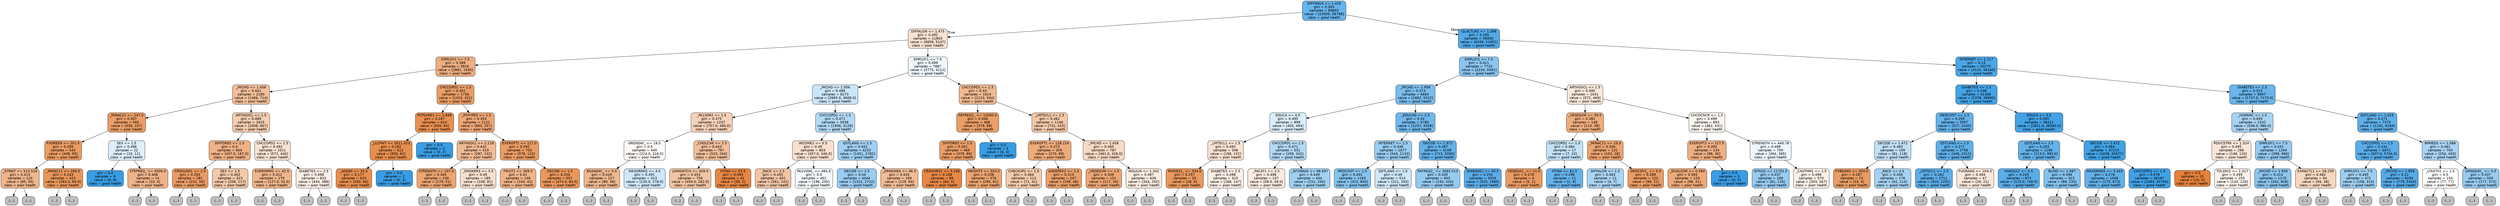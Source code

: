 digraph Tree {
node [shape=box, style="filled, rounded", color="black", fontname="helvetica"] ;
edge [fontname="helvetica"] ;
0 [label="DIFFWALK <= 1.428\ngini = 0.303\nsamples = 69803\nvalue = [13005, 56798]\nclass = good health", fillcolor="#66b3eb"] ;
1 [label="DIFFALON <= 1.475\ngini = 0.492\nsamples = 11803\nvalue = [6656, 5147]\nclass = poor health", fillcolor="#f9e2d2"] ;
0 -> 1 [labeldistance=2.5, labelangle=45, headlabel="True"] ;
2 [label="EMPLOY1 <= 7.5\ngini = 0.389\nsamples = 3916\nvalue = [2881, 1035]\nclass = poor health", fillcolor="#eeae80"] ;
1 -> 2 ;
3 [label="_MICHD <= 1.456\ngini = 0.441\nsamples = 2180\nvalue = [1466, 714]\nclass = poor health", fillcolor="#f2be99"] ;
2 -> 3 ;
4 [label="_MINAC21 <= 247.0\ngini = 0.307\nsamples = 565\nvalue = [458, 107]\nclass = poor health", fillcolor="#eb9e67"] ;
3 -> 4 ;
5 [label="FVGREEN <= 201.5\ngini = 0.289\nsamples = 543\nvalue = [448, 95]\nclass = poor health", fillcolor="#eb9c63"] ;
4 -> 5 ;
6 [label="_STRWT <= 513.516\ngini = 0.413\nsamples = 120\nvalue = [85, 35]\nclass = poor health", fillcolor="#f0b58b"] ;
5 -> 6 ;
7 [label="(...)", fillcolor="#C0C0C0"] ;
6 -> 7 ;
50 [label="(...)", fillcolor="#C0C0C0"] ;
6 -> 50 ;
51 [label="_MINAC11 <= 260.0\ngini = 0.243\nsamples = 423\nvalue = [363.0, 60.0]\nclass = poor health", fillcolor="#e9965a"] ;
5 -> 51 ;
52 [label="(...)", fillcolor="#C0C0C0"] ;
51 -> 52 ;
157 [label="(...)", fillcolor="#C0C0C0"] ;
51 -> 157 ;
162 [label="SEX <= 1.5\ngini = 0.496\nsamples = 22\nvalue = [10, 12]\nclass = good health", fillcolor="#deeffb"] ;
4 -> 162 ;
163 [label="gini = 0.0\nsamples = 8\nvalue = [0, 8]\nclass = good health", fillcolor="#399de5"] ;
162 -> 163 ;
164 [label="STRFREQ_ <= 4500.0\ngini = 0.408\nsamples = 14\nvalue = [10, 4]\nclass = poor health", fillcolor="#efb388"] ;
162 -> 164 ;
165 [label="(...)", fillcolor="#C0C0C0"] ;
164 -> 165 ;
168 [label="(...)", fillcolor="#C0C0C0"] ;
164 -> 168 ;
169 [label="ARTHSOCL <= 1.5\ngini = 0.469\nsamples = 1615\nvalue = [1008, 607]\nclass = poor health", fillcolor="#f5cdb0"] ;
3 -> 169 ;
170 [label="DIFFDRES <= 1.5\ngini = 0.4\nsamples = 604\nvalue = [437.0, 167.0]\nclass = poor health", fillcolor="#efb185"] ;
169 -> 170 ;
171 [label="CRGVLNG1 <= 2.5\ngini = 0.293\nsamples = 281\nvalue = [231, 50]\nclass = poor health", fillcolor="#eb9c64"] ;
170 -> 171 ;
172 [label="(...)", fillcolor="#C0C0C0"] ;
171 -> 172 ;
175 [label="(...)", fillcolor="#C0C0C0"] ;
171 -> 175 ;
240 [label="SEX <= 1.5\ngini = 0.462\nsamples = 323\nvalue = [206, 117]\nclass = poor health", fillcolor="#f4c9a9"] ;
170 -> 240 ;
241 [label="(...)", fillcolor="#C0C0C0"] ;
240 -> 241 ;
252 [label="(...)", fillcolor="#C0C0C0"] ;
240 -> 252 ;
353 [label="CHCCOPD1 <= 1.5\ngini = 0.492\nsamples = 1011\nvalue = [571, 440]\nclass = poor health", fillcolor="#f9e2d2"] ;
169 -> 353 ;
354 [label="EXERHMM2 <= 42.5\ngini = 0.412\nsamples = 179\nvalue = [127.0, 52.0]\nclass = poor health", fillcolor="#f0b58a"] ;
353 -> 354 ;
355 [label="(...)", fillcolor="#C0C0C0"] ;
354 -> 355 ;
360 [label="(...)", fillcolor="#C0C0C0"] ;
354 -> 360 ;
413 [label="DIABETE3 <= 2.5\ngini = 0.498\nsamples = 832\nvalue = [444, 388]\nclass = poor health", fillcolor="#fcefe6"] ;
353 -> 413 ;
414 [label="(...)", fillcolor="#C0C0C0"] ;
413 -> 414 ;
493 [label="(...)", fillcolor="#C0C0C0"] ;
413 -> 493 ;
706 [label="CHCCOPD1 <= 1.5\ngini = 0.301\nsamples = 1736\nvalue = [1415, 321]\nclass = poor health", fillcolor="#eb9e66"] ;
2 -> 706 ;
707 [label="PCPSARE1 <= 1.849\ngini = 0.187\nsamples = 614\nvalue = [550, 64]\nclass = poor health", fillcolor="#e89050"] ;
706 -> 707 ;
708 [label="_LLCPWT <= 5011.423\ngini = 0.182\nsamples = 612\nvalue = [550, 62]\nclass = poor health", fillcolor="#e88f4f"] ;
707 -> 708 ;
709 [label="_AGE80 <= 33.5\ngini = 0.177\nsamples = 610\nvalue = [550, 60]\nclass = poor health", fillcolor="#e88f4f"] ;
708 -> 709 ;
710 [label="(...)", fillcolor="#C0C0C0"] ;
709 -> 710 ;
715 [label="(...)", fillcolor="#C0C0C0"] ;
709 -> 715 ;
814 [label="gini = 0.0\nsamples = 2\nvalue = [0, 2]\nclass = good health", fillcolor="#399de5"] ;
708 -> 814 ;
815 [label="gini = 0.0\nsamples = 2\nvalue = [0, 2]\nclass = good health", fillcolor="#399de5"] ;
707 -> 815 ;
816 [label="_RFHYPE5 <= 1.5\ngini = 0.353\nsamples = 1122\nvalue = [865, 257]\nclass = poor health", fillcolor="#eda674"] ;
706 -> 816 ;
817 [label="ARTHSOCL <= 2.218\ngini = 0.432\nsamples = 419\nvalue = [287, 132]\nclass = poor health", fillcolor="#f1bb94"] ;
816 -> 817 ;
818 [label="STRENGTH <= 207.0\ngini = 0.345\nsamples = 230\nvalue = [179, 51]\nclass = poor health", fillcolor="#eca571"] ;
817 -> 818 ;
819 [label="(...)", fillcolor="#C0C0C0"] ;
818 -> 819 ;
834 [label="(...)", fillcolor="#C0C0C0"] ;
818 -> 834 ;
881 [label="_SMOKER3 <= 3.5\ngini = 0.49\nsamples = 189\nvalue = [108, 81]\nclass = poor health", fillcolor="#f8e0ce"] ;
817 -> 881 ;
882 [label="(...)", fillcolor="#C0C0C0"] ;
881 -> 882 ;
915 [label="(...)", fillcolor="#C0C0C0"] ;
881 -> 915 ;
948 [label="EXEROFT1 <= 117.0\ngini = 0.292\nsamples = 703\nvalue = [578, 125]\nclass = poor health", fillcolor="#eb9c64"] ;
816 -> 948 ;
949 [label="FRUIT1 <= 309.0\ngini = 0.41\nsamples = 146\nvalue = [104, 42]\nclass = poor health", fillcolor="#f0b489"] ;
948 -> 949 ;
950 [label="(...)", fillcolor="#C0C0C0"] ;
949 -> 950 ;
999 [label="(...)", fillcolor="#C0C0C0"] ;
949 -> 999 ;
1008 [label="DECIDE <= 1.5\ngini = 0.254\nsamples = 557\nvalue = [474.0, 83.0]\nclass = poor health", fillcolor="#ea975c"] ;
948 -> 1008 ;
1009 [label="(...)", fillcolor="#C0C0C0"] ;
1008 -> 1009 ;
1072 [label="(...)", fillcolor="#C0C0C0"] ;
1008 -> 1072 ;
1151 [label="EMPLOY1 <= 7.5\ngini = 0.499\nsamples = 7887\nvalue = [3775, 4112]\nclass = good health", fillcolor="#eff7fd"] ;
1 -> 1151 ;
1152 [label="_MICHD <= 1.956\ngini = 0.489\nsamples = 6273\nvalue = [2665.0, 3608.0]\nclass = good health", fillcolor="#cbe5f8"] ;
1151 -> 1152 ;
1153 [label="_PA150R2 <= 1.5\ngini = 0.475\nsamples = 1237\nvalue = [757.0, 480.0]\nclass = poor health", fillcolor="#f5d1b7"] ;
1152 -> 1153 ;
1154 [label="GRENDAY_ <= 18.5\ngini = 0.5\nsamples = 440\nvalue = [224.0, 216.0]\nclass = poor health", fillcolor="#fefaf8"] ;
1153 -> 1154 ;
1155 [label="BEANDAY_ <= 5.0\ngini = 0.419\nsamples = 127\nvalue = [89, 38]\nclass = poor health", fillcolor="#f0b78e"] ;
1154 -> 1155 ;
1156 [label="(...)", fillcolor="#C0C0C0"] ;
1155 -> 1156 ;
1169 [label="(...)", fillcolor="#C0C0C0"] ;
1155 -> 1169 ;
1188 [label="MAXDRNKS <= 4.5\ngini = 0.491\nsamples = 313\nvalue = [135.0, 178.0]\nclass = good health", fillcolor="#cfe7f9"] ;
1154 -> 1188 ;
1189 [label="(...)", fillcolor="#C0C0C0"] ;
1188 -> 1189 ;
1222 [label="(...)", fillcolor="#C0C0C0"] ;
1188 -> 1222 ;
1289 [label="_CHOLCHK <= 2.5\ngini = 0.443\nsamples = 797\nvalue = [533, 264]\nclass = poor health", fillcolor="#f2bf9b"] ;
1153 -> 1289 ;
1290 [label="LONGWTCH <= 409.0\ngini = 0.453\nsamples = 756\nvalue = [494.0, 262.0]\nclass = poor health", fillcolor="#f3c4a2"] ;
1289 -> 1290 ;
1291 [label="(...)", fillcolor="#C0C0C0"] ;
1290 -> 1291 ;
1300 [label="(...)", fillcolor="#C0C0C0"] ;
1290 -> 1300 ;
1549 [label="HTIN4 <= 53.5\ngini = 0.093\nsamples = 41\nvalue = [39, 2]\nclass = poor health", fillcolor="#e68743"] ;
1289 -> 1549 ;
1550 [label="(...)", fillcolor="#C0C0C0"] ;
1549 -> 1550 ;
1551 [label="(...)", fillcolor="#C0C0C0"] ;
1549 -> 1551 ;
1554 [label="CHCCOPD1 <= 1.5\ngini = 0.471\nsamples = 5036\nvalue = [1908, 3128]\nclass = good health", fillcolor="#b2d9f5"] ;
1152 -> 1554 ;
1555 [label="INCOME2 <= 5.5\ngini = 0.49\nsamples = 803\nvalue = [457.0, 346.0]\nclass = poor health", fillcolor="#f9e0cf"] ;
1554 -> 1555 ;
1556 [label="_RACE <= 2.5\ngini = 0.455\nsamples = 402\nvalue = [261, 141]\nclass = poor health", fillcolor="#f3c5a4"] ;
1555 -> 1556 ;
1557 [label="(...)", fillcolor="#C0C0C0"] ;
1556 -> 1557 ;
1680 [label="(...)", fillcolor="#C0C0C0"] ;
1556 -> 1680 ;
1691 [label="PA1VIGM_ <= 465.0\ngini = 0.5\nsamples = 401\nvalue = [196, 205]\nclass = good health", fillcolor="#f6fbfe"] ;
1555 -> 1691 ;
1692 [label="(...)", fillcolor="#C0C0C0"] ;
1691 -> 1692 ;
1837 [label="(...)", fillcolor="#C0C0C0"] ;
1691 -> 1837 ;
1840 [label="QSTLANG <= 1.5\ngini = 0.451\nsamples = 4233\nvalue = [1451, 2782]\nclass = good health", fillcolor="#a0d0f3"] ;
1554 -> 1840 ;
1841 [label="DECIDE <= 1.5\ngini = 0.44\nsamples = 4044\nvalue = [1322, 2722]\nclass = good health", fillcolor="#99cdf2"] ;
1840 -> 1841 ;
1842 [label="(...)", fillcolor="#C0C0C0"] ;
1841 -> 1842 ;
2033 [label="(...)", fillcolor="#C0C0C0"] ;
1841 -> 2033 ;
3086 [label="_DRNKWEK <= 96.5\ngini = 0.433\nsamples = 189\nvalue = [129, 60]\nclass = poor health", fillcolor="#f1bc95"] ;
1840 -> 3086 ;
3087 [label="(...)", fillcolor="#C0C0C0"] ;
3086 -> 3087 ;
3132 [label="(...)", fillcolor="#C0C0C0"] ;
3086 -> 3132 ;
3143 [label="CHCCOPD1 <= 1.5\ngini = 0.43\nsamples = 1614\nvalue = [1110, 504]\nclass = poor health", fillcolor="#f1ba93"] ;
1151 -> 3143 ;
3144 [label="PAFREQ2_ <= 10500.0\ngini = 0.308\nsamples = 468\nvalue = [379, 89]\nclass = poor health", fillcolor="#eb9f67"] ;
3143 -> 3144 ;
3145 [label="DIFFDRES <= 1.5\ngini = 0.301\nsamples = 465\nvalue = [379, 86]\nclass = poor health", fillcolor="#eb9e66"] ;
3144 -> 3145 ;
3146 [label="CRGVHRS1 <= 3.106\ngini = 0.106\nsamples = 89\nvalue = [84, 5]\nclass = poor health", fillcolor="#e78845"] ;
3145 -> 3146 ;
3147 [label="(...)", fillcolor="#C0C0C0"] ;
3146 -> 3147 ;
3158 [label="(...)", fillcolor="#C0C0C0"] ;
3146 -> 3158 ;
3159 [label="HEIGHT3 <= 503.5\ngini = 0.338\nsamples = 376\nvalue = [295, 81]\nclass = poor health", fillcolor="#eca46f"] ;
3145 -> 3159 ;
3160 [label="(...)", fillcolor="#C0C0C0"] ;
3159 -> 3160 ;
3197 [label="(...)", fillcolor="#C0C0C0"] ;
3159 -> 3197 ;
3268 [label="gini = 0.0\nsamples = 3\nvalue = [0, 3]\nclass = good health", fillcolor="#399de5"] ;
3144 -> 3268 ;
3269 [label="_LMTSCL1 <= 1.5\ngini = 0.462\nsamples = 1146\nvalue = [731, 415]\nclass = poor health", fillcolor="#f4c9a9"] ;
3143 -> 3269 ;
3270 [label="EXEROFT1 <= 128.224\ngini = 0.373\nsamples = 359\nvalue = [270, 89]\nclass = poor health", fillcolor="#eeab7a"] ;
3269 -> 3270 ;
3271 [label="CHECKUP1 <= 1.5\ngini = 0.464\nsamples = 112\nvalue = [71, 41]\nclass = poor health", fillcolor="#f4caab"] ;
3270 -> 3271 ;
3272 [label="(...)", fillcolor="#C0C0C0"] ;
3271 -> 3272 ;
3297 [label="(...)", fillcolor="#C0C0C0"] ;
3271 -> 3297 ;
3306 [label="ADDEPEV2 <= 1.5\ngini = 0.313\nsamples = 247\nvalue = [199, 48]\nclass = poor health", fillcolor="#eb9f69"] ;
3270 -> 3306 ;
3307 [label="(...)", fillcolor="#C0C0C0"] ;
3306 -> 3307 ;
3340 [label="(...)", fillcolor="#C0C0C0"] ;
3306 -> 3340 ;
3379 [label="_MICHD <= 1.456\ngini = 0.485\nsamples = 787\nvalue = [461.0, 326.0]\nclass = poor health", fillcolor="#f7dac5"] ;
3269 -> 3379 ;
3380 [label="_VEGESUM <= 1.5\ngini = 0.349\nsamples = 151\nvalue = [117, 34]\nclass = poor health", fillcolor="#eda673"] ;
3379 -> 3380 ;
3381 [label="(...)", fillcolor="#C0C0C0"] ;
3380 -> 3381 ;
3382 [label="(...)", fillcolor="#C0C0C0"] ;
3380 -> 3382 ;
3433 [label="INSULIN <= 1.342\ngini = 0.497\nsamples = 636\nvalue = [344, 292]\nclass = poor health", fillcolor="#fbece1"] ;
3379 -> 3433 ;
3434 [label="(...)", fillcolor="#C0C0C0"] ;
3433 -> 3434 ;
3447 [label="(...)", fillcolor="#C0C0C0"] ;
3433 -> 3447 ;
3652 [label="QLACTLM2 <= 1.398\ngini = 0.195\nsamples = 58000\nvalue = [6349, 51651]\nclass = good health", fillcolor="#51a9e8"] ;
0 -> 3652 [labeldistance=2.5, labelangle=-45, headlabel="False"] ;
3653 [label="EMPLOY1 <= 7.5\ngini = 0.411\nsamples = 7725\nvalue = [2234, 5491]\nclass = good health", fillcolor="#8ac5f0"] ;
3652 -> 3653 ;
3654 [label="_MICHD <= 1.956\ngini = 0.374\nsamples = 6684\nvalue = [1662, 5022]\nclass = good health", fillcolor="#7bbdee"] ;
3653 -> 3654 ;
3655 [label="EDUCA <= 4.5\ngini = 0.495\nsamples = 899\nvalue = [405, 494]\nclass = good health", fillcolor="#dbedfa"] ;
3654 -> 3655 ;
3656 [label="_LMTSCL1 <= 1.5\ngini = 0.492\nsamples = 348\nvalue = [196, 152]\nclass = poor health", fillcolor="#f9e3d3"] ;
3655 -> 3656 ;
3657 [label="PAMIN21_ <= 534.0\ngini = 0.257\nsamples = 33\nvalue = [28, 5]\nclass = poor health", fillcolor="#ea985c"] ;
3656 -> 3657 ;
3658 [label="(...)", fillcolor="#C0C0C0"] ;
3657 -> 3658 ;
3663 [label="(...)", fillcolor="#C0C0C0"] ;
3657 -> 3663 ;
3666 [label="DIABETE3 <= 2.5\ngini = 0.498\nsamples = 315\nvalue = [168, 147]\nclass = poor health", fillcolor="#fcefe6"] ;
3656 -> 3666 ;
3667 [label="(...)", fillcolor="#C0C0C0"] ;
3666 -> 3667 ;
3690 [label="(...)", fillcolor="#C0C0C0"] ;
3666 -> 3690 ;
3777 [label="CHCCOPD1 <= 1.5\ngini = 0.471\nsamples = 551\nvalue = [209, 342]\nclass = good health", fillcolor="#b2d9f5"] ;
3655 -> 3777 ;
3778 [label="_PACAT1 <= 2.5\ngini = 0.496\nsamples = 107\nvalue = [58.0, 49.0]\nclass = poor health", fillcolor="#fbebe0"] ;
3777 -> 3778 ;
3779 [label="(...)", fillcolor="#C0C0C0"] ;
3778 -> 3779 ;
3792 [label="(...)", fillcolor="#C0C0C0"] ;
3778 -> 3792 ;
3817 [label="_WT2RAKE <= 98.697\ngini = 0.449\nsamples = 444\nvalue = [151, 293]\nclass = good health", fillcolor="#9fd0f2"] ;
3777 -> 3817 ;
3818 [label="(...)", fillcolor="#C0C0C0"] ;
3817 -> 3818 ;
3907 [label="(...)", fillcolor="#C0C0C0"] ;
3817 -> 3907 ;
3948 [label="_EDUCAG <= 2.5\ngini = 0.34\nsamples = 5785\nvalue = [1257, 4528]\nclass = good health", fillcolor="#70b8ec"] ;
3654 -> 3948 ;
3949 [label="INTERNET <= 1.5\ngini = 0.438\nsamples = 1677\nvalue = [544, 1133]\nclass = good health", fillcolor="#98ccf1"] ;
3948 -> 3949 ;
3950 [label="MEDCOST <= 1.5\ngini = 0.401\nsamples = 1163\nvalue = [323, 840]\nclass = good health", fillcolor="#85c3ef"] ;
3949 -> 3950 ;
3951 [label="(...)", fillcolor="#C0C0C0"] ;
3950 -> 3951 ;
4028 [label="(...)", fillcolor="#C0C0C0"] ;
3950 -> 4028 ;
4305 [label="QSTLANG <= 1.5\ngini = 0.49\nsamples = 514\nvalue = [221, 293]\nclass = good health", fillcolor="#cee7f9"] ;
3949 -> 4305 ;
4306 [label="(...)", fillcolor="#C0C0C0"] ;
4305 -> 4306 ;
4467 [label="(...)", fillcolor="#C0C0C0"] ;
4305 -> 4467 ;
4484 [label="DECIDE <= 1.972\ngini = 0.287\nsamples = 4108\nvalue = [713, 3395]\nclass = good health", fillcolor="#63b2ea"] ;
3948 -> 4484 ;
4485 [label="PAFREQ2_ <= 3065.513\ngini = 0.435\nsamples = 603\nvalue = [193, 410]\nclass = good health", fillcolor="#96cbf1"] ;
4484 -> 4485 ;
4486 [label="(...)", fillcolor="#C0C0C0"] ;
4485 -> 4486 ;
4533 [label="(...)", fillcolor="#C0C0C0"] ;
4485 -> 4533 ;
4666 [label="DIABAGE2 <= 50.5\ngini = 0.253\nsamples = 3505\nvalue = [520, 2985]\nclass = good health", fillcolor="#5baeea"] ;
4484 -> 4666 ;
4667 [label="(...)", fillcolor="#C0C0C0"] ;
4666 -> 4667 ;
4722 [label="(...)", fillcolor="#C0C0C0"] ;
4666 -> 4722 ;
5421 [label="ARTHSOCL <= 1.5\ngini = 0.495\nsamples = 1041\nvalue = [572, 469]\nclass = poor health", fillcolor="#fae8db"] ;
3653 -> 5421 ;
5422 [label="_VEGESUM <= 59.5\ngini = 0.382\nsamples = 148\nvalue = [110, 38]\nclass = poor health", fillcolor="#eead7d"] ;
5421 -> 5422 ;
5423 [label="CHCCOPD1 <= 1.5\ngini = 0.484\nsamples = 17\nvalue = [7, 10]\nclass = good health", fillcolor="#c4e2f7"] ;
5422 -> 5423 ;
5424 [label="VEGEDA1_ <= 21.0\ngini = 0.278\nsamples = 6\nvalue = [5, 1]\nclass = poor health", fillcolor="#ea9a61"] ;
5423 -> 5424 ;
5425 [label="(...)", fillcolor="#C0C0C0"] ;
5424 -> 5425 ;
5426 [label="(...)", fillcolor="#C0C0C0"] ;
5424 -> 5426 ;
5427 [label="HTIN4 <= 62.5\ngini = 0.298\nsamples = 11\nvalue = [2, 9]\nclass = good health", fillcolor="#65b3eb"] ;
5423 -> 5427 ;
5428 [label="(...)", fillcolor="#C0C0C0"] ;
5427 -> 5428 ;
5431 [label="(...)", fillcolor="#C0C0C0"] ;
5427 -> 5431 ;
5432 [label="_MINAC11 <= 25.5\ngini = 0.336\nsamples = 131\nvalue = [103, 28]\nclass = poor health", fillcolor="#eca36f"] ;
5422 -> 5432 ;
5433 [label="DIFFALON <= 1.5\ngini = 0.463\nsamples = 11\nvalue = [4, 7]\nclass = good health", fillcolor="#aad5f4"] ;
5432 -> 5433 ;
5434 [label="(...)", fillcolor="#C0C0C0"] ;
5433 -> 5434 ;
5437 [label="(...)", fillcolor="#C0C0C0"] ;
5433 -> 5437 ;
5438 [label="DROCDY3_ <= 5.0\ngini = 0.289\nsamples = 120\nvalue = [99, 21]\nclass = poor health", fillcolor="#eb9c63"] ;
5432 -> 5438 ;
5439 [label="(...)", fillcolor="#C0C0C0"] ;
5438 -> 5439 ;
5456 [label="(...)", fillcolor="#C0C0C0"] ;
5438 -> 5456 ;
5469 [label="CHCOCNCR <= 1.5\ngini = 0.499\nsamples = 893\nvalue = [462, 431]\nclass = poor health", fillcolor="#fdf7f2"] ;
5421 -> 5469 ;
5470 [label="EXEROFT2 <= 217.5\ngini = 0.393\nsamples = 134\nvalue = [98, 36]\nclass = poor health", fillcolor="#efaf82"] ;
5469 -> 5470 ;
5471 [label="_DUALCOR <= 0.584\ngini = 0.365\nsamples = 129\nvalue = [98, 31]\nclass = poor health", fillcolor="#eda978"] ;
5470 -> 5471 ;
5472 [label="(...)", fillcolor="#C0C0C0"] ;
5471 -> 5472 ;
5481 [label="(...)", fillcolor="#C0C0C0"] ;
5471 -> 5481 ;
5506 [label="gini = 0.0\nsamples = 5\nvalue = [0, 5]\nclass = good health", fillcolor="#399de5"] ;
5470 -> 5506 ;
5507 [label="STRENGTH <= 440.78\ngini = 0.499\nsamples = 759\nvalue = [364, 395]\nclass = good health", fillcolor="#eff7fd"] ;
5469 -> 5507 ;
5508 [label="WTKG3 <= 11702.5\ngini = 0.437\nsamples = 189\nvalue = [61, 128]\nclass = good health", fillcolor="#97ccf1"] ;
5507 -> 5508 ;
5509 [label="(...)", fillcolor="#C0C0C0"] ;
5508 -> 5509 ;
5562 [label="(...)", fillcolor="#C0C0C0"] ;
5508 -> 5562 ;
5565 [label="_CASTHM1 <= 1.5\ngini = 0.498\nsamples = 570\nvalue = [303, 267]\nclass = poor health", fillcolor="#fcf0e7"] ;
5507 -> 5565 ;
5566 [label="(...)", fillcolor="#C0C0C0"] ;
5565 -> 5566 ;
5715 [label="(...)", fillcolor="#C0C0C0"] ;
5565 -> 5715 ;
5748 [label="INTERNET <= 1.117\ngini = 0.15\nsamples = 50275\nvalue = [4115, 46160]\nclass = good health", fillcolor="#4ba6e7"] ;
3652 -> 5748 ;
5749 [label="DIABETE3 <= 1.5\ngini = 0.108\nsamples = 41368\nvalue = [2378, 38990]\nclass = good health", fillcolor="#45a3e7"] ;
5748 -> 5749 ;
5750 [label="MEDCOST <= 1.5\ngini = 0.293\nsamples = 2957\nvalue = [527, 2430]\nclass = good health", fillcolor="#64b2eb"] ;
5749 -> 5750 ;
5751 [label="DECIDE <= 1.472\ngini = 0.483\nsamples = 199\nvalue = [81, 118]\nclass = good health", fillcolor="#c1e0f7"] ;
5750 -> 5751 ;
5752 [label="FVBEANS <= 303.0\ngini = 0.287\nsamples = 23\nvalue = [19, 4]\nclass = poor health", fillcolor="#ea9c63"] ;
5751 -> 5752 ;
5753 [label="(...)", fillcolor="#C0C0C0"] ;
5752 -> 5753 ;
5758 [label="(...)", fillcolor="#C0C0C0"] ;
5752 -> 5758 ;
5759 [label="_RACE <= 4.5\ngini = 0.456\nsamples = 176\nvalue = [62, 114]\nclass = good health", fillcolor="#a5d2f3"] ;
5751 -> 5759 ;
5760 [label="(...)", fillcolor="#C0C0C0"] ;
5759 -> 5760 ;
5795 [label="(...)", fillcolor="#C0C0C0"] ;
5759 -> 5795 ;
5806 [label="QSTLANG <= 1.5\ngini = 0.271\nsamples = 2758\nvalue = [446, 2312]\nclass = good health", fillcolor="#5fb0ea"] ;
5750 -> 5806 ;
5807 [label="_LMTSCL1 <= 2.5\ngini = 0.262\nsamples = 2711\nvalue = [420, 2291]\nclass = good health", fillcolor="#5dafea"] ;
5806 -> 5807 ;
5808 [label="(...)", fillcolor="#C0C0C0"] ;
5807 -> 5808 ;
5859 [label="(...)", fillcolor="#C0C0C0"] ;
5807 -> 5859 ;
6436 [label="FVORANG <= 204.5\ngini = 0.494\nsamples = 47\nvalue = [26, 21]\nclass = poor health", fillcolor="#fae7d9"] ;
5806 -> 6436 ;
6437 [label="(...)", fillcolor="#C0C0C0"] ;
6436 -> 6437 ;
6448 [label="(...)", fillcolor="#C0C0C0"] ;
6436 -> 6448 ;
6455 [label="EDUCA <= 3.5\ngini = 0.092\nsamples = 38411\nvalue = [1851.0, 36560.0]\nclass = good health", fillcolor="#43a2e6"] ;
5749 -> 6455 ;
6456 [label="QSTLANG <= 1.5\ngini = 0.293\nsamples = 1196\nvalue = [213.0, 983.0]\nclass = good health", fillcolor="#64b2eb"] ;
6455 -> 6456 ;
6457 [label="HHADULT <= 5.5\ngini = 0.245\nsamples = 873\nvalue = [125.0, 748.0]\nclass = good health", fillcolor="#5aade9"] ;
6456 -> 6457 ;
6458 [label="(...)", fillcolor="#C0C0C0"] ;
6457 -> 6458 ;
6639 [label="(...)", fillcolor="#C0C0C0"] ;
6457 -> 6639 ;
6644 [label="BLIND <= 1.987\ngini = 0.396\nsamples = 323\nvalue = [88, 235]\nclass = good health", fillcolor="#83c2ef"] ;
6456 -> 6644 ;
6645 [label="(...)", fillcolor="#C0C0C0"] ;
6644 -> 6645 ;
6652 [label="(...)", fillcolor="#C0C0C0"] ;
6644 -> 6652 ;
6737 [label="DECIDE <= 1.472\ngini = 0.084\nsamples = 37215\nvalue = [1638, 35577]\nclass = good health", fillcolor="#42a2e6"] ;
6455 -> 6737 ;
6738 [label="MAXDRNKS <= 5.343\ngini = 0.278\nsamples = 1048\nvalue = [175, 873]\nclass = good health", fillcolor="#61b1ea"] ;
6737 -> 6738 ;
6739 [label="(...)", fillcolor="#C0C0C0"] ;
6738 -> 6739 ;
6828 [label="(...)", fillcolor="#C0C0C0"] ;
6738 -> 6828 ;
6987 [label="CHCCOPD1 <= 1.5\ngini = 0.078\nsamples = 36167\nvalue = [1463, 34704]\nclass = good health", fillcolor="#41a1e6"] ;
6737 -> 6987 ;
6988 [label="(...)", fillcolor="#C0C0C0"] ;
6987 -> 6988 ;
7227 [label="(...)", fillcolor="#C0C0C0"] ;
6987 -> 7227 ;
10210 [label="DIABETE3 <= 2.5\ngini = 0.314\nsamples = 8907\nvalue = [1737.0, 7170.0]\nclass = good health", fillcolor="#69b5eb"] ;
5748 -> 10210 ;
10211 [label="_HISPANC <= 1.5\ngini = 0.459\nsamples = 1532\nvalue = [546.0, 986.0]\nclass = good health", fillcolor="#a7d3f3"] ;
10210 -> 10211 ;
10212 [label="RDUCSTRK <= 1.324\ngini = 0.495\nsamples = 268\nvalue = [148, 120]\nclass = poor health", fillcolor="#fae7da"] ;
10211 -> 10212 ;
10213 [label="gini = 0.0\nsamples = 15\nvalue = [15, 0]\nclass = poor health", fillcolor="#e58139"] ;
10212 -> 10213 ;
10214 [label="TOLDHI2 <= 1.317\ngini = 0.499\nsamples = 253\nvalue = [133, 120]\nclass = poor health", fillcolor="#fcf3ec"] ;
10212 -> 10214 ;
10215 [label="(...)", fillcolor="#C0C0C0"] ;
10214 -> 10215 ;
10254 [label="(...)", fillcolor="#C0C0C0"] ;
10214 -> 10254 ;
10297 [label="EMPLOY1 <= 7.5\ngini = 0.431\nsamples = 1264\nvalue = [398, 866]\nclass = good health", fillcolor="#94caf1"] ;
10211 -> 10297 ;
10298 [label="_MICHD <= 1.956\ngini = 0.414\nsamples = 1170\nvalue = [342, 828]\nclass = good health", fillcolor="#8bc5f0"] ;
10297 -> 10298 ;
10299 [label="(...)", fillcolor="#C0C0C0"] ;
10298 -> 10299 ;
10374 [label="(...)", fillcolor="#C0C0C0"] ;
10298 -> 10374 ;
10651 [label="EXRACT11 <= 58.259\ngini = 0.482\nsamples = 94\nvalue = [56, 38]\nclass = poor health", fillcolor="#f7d7bf"] ;
10297 -> 10651 ;
10652 [label="(...)", fillcolor="#C0C0C0"] ;
10651 -> 10652 ;
10669 [label="(...)", fillcolor="#C0C0C0"] ;
10651 -> 10669 ;
10682 [label="QSTLANG <= 1.019\ngini = 0.271\nsamples = 7375\nvalue = [1191, 6184]\nclass = good health", fillcolor="#5fb0ea"] ;
10210 -> 10682 ;
10683 [label="CHCCOPD1 <= 1.5\ngini = 0.241\nsamples = 6671\nvalue = [937.0, 5734.0]\nclass = good health", fillcolor="#59ade9"] ;
10682 -> 10683 ;
10684 [label="EMPLOY1 <= 7.5\ngini = 0.445\nsamples = 472\nvalue = [158, 314]\nclass = good health", fillcolor="#9dcef2"] ;
10683 -> 10684 ;
10685 [label="(...)", fillcolor="#C0C0C0"] ;
10684 -> 10685 ;
10822 [label="(...)", fillcolor="#C0C0C0"] ;
10684 -> 10822 ;
10841 [label="_MICHD <= 1.956\ngini = 0.22\nsamples = 6199\nvalue = [779, 5420]\nclass = good health", fillcolor="#55abe9"] ;
10683 -> 10841 ;
10842 [label="(...)", fillcolor="#C0C0C0"] ;
10841 -> 10842 ;
11021 [label="(...)", fillcolor="#C0C0C0"] ;
10841 -> 11021 ;
12088 [label="BPMEDS <= 1.088\ngini = 0.461\nsamples = 704\nvalue = [254, 450]\nclass = good health", fillcolor="#a9d4f4"] ;
10682 -> 12088 ;
12089 [label="_LTASTH1 <= 1.5\ngini = 0.5\nsamples = 154\nvalue = [77, 77]\nclass = poor health", fillcolor="#ffffff"] ;
12088 -> 12089 ;
12090 [label="(...)", fillcolor="#C0C0C0"] ;
12089 -> 12090 ;
12141 [label="(...)", fillcolor="#C0C0C0"] ;
12089 -> 12141 ;
12144 [label="ORNGDAY_ <= 5.0\ngini = 0.437\nsamples = 550\nvalue = [177, 373]\nclass = good health", fillcolor="#97ccf1"] ;
12088 -> 12144 ;
12145 [label="(...)", fillcolor="#C0C0C0"] ;
12144 -> 12145 ;
12180 [label="(...)", fillcolor="#C0C0C0"] ;
12144 -> 12180 ;
}
